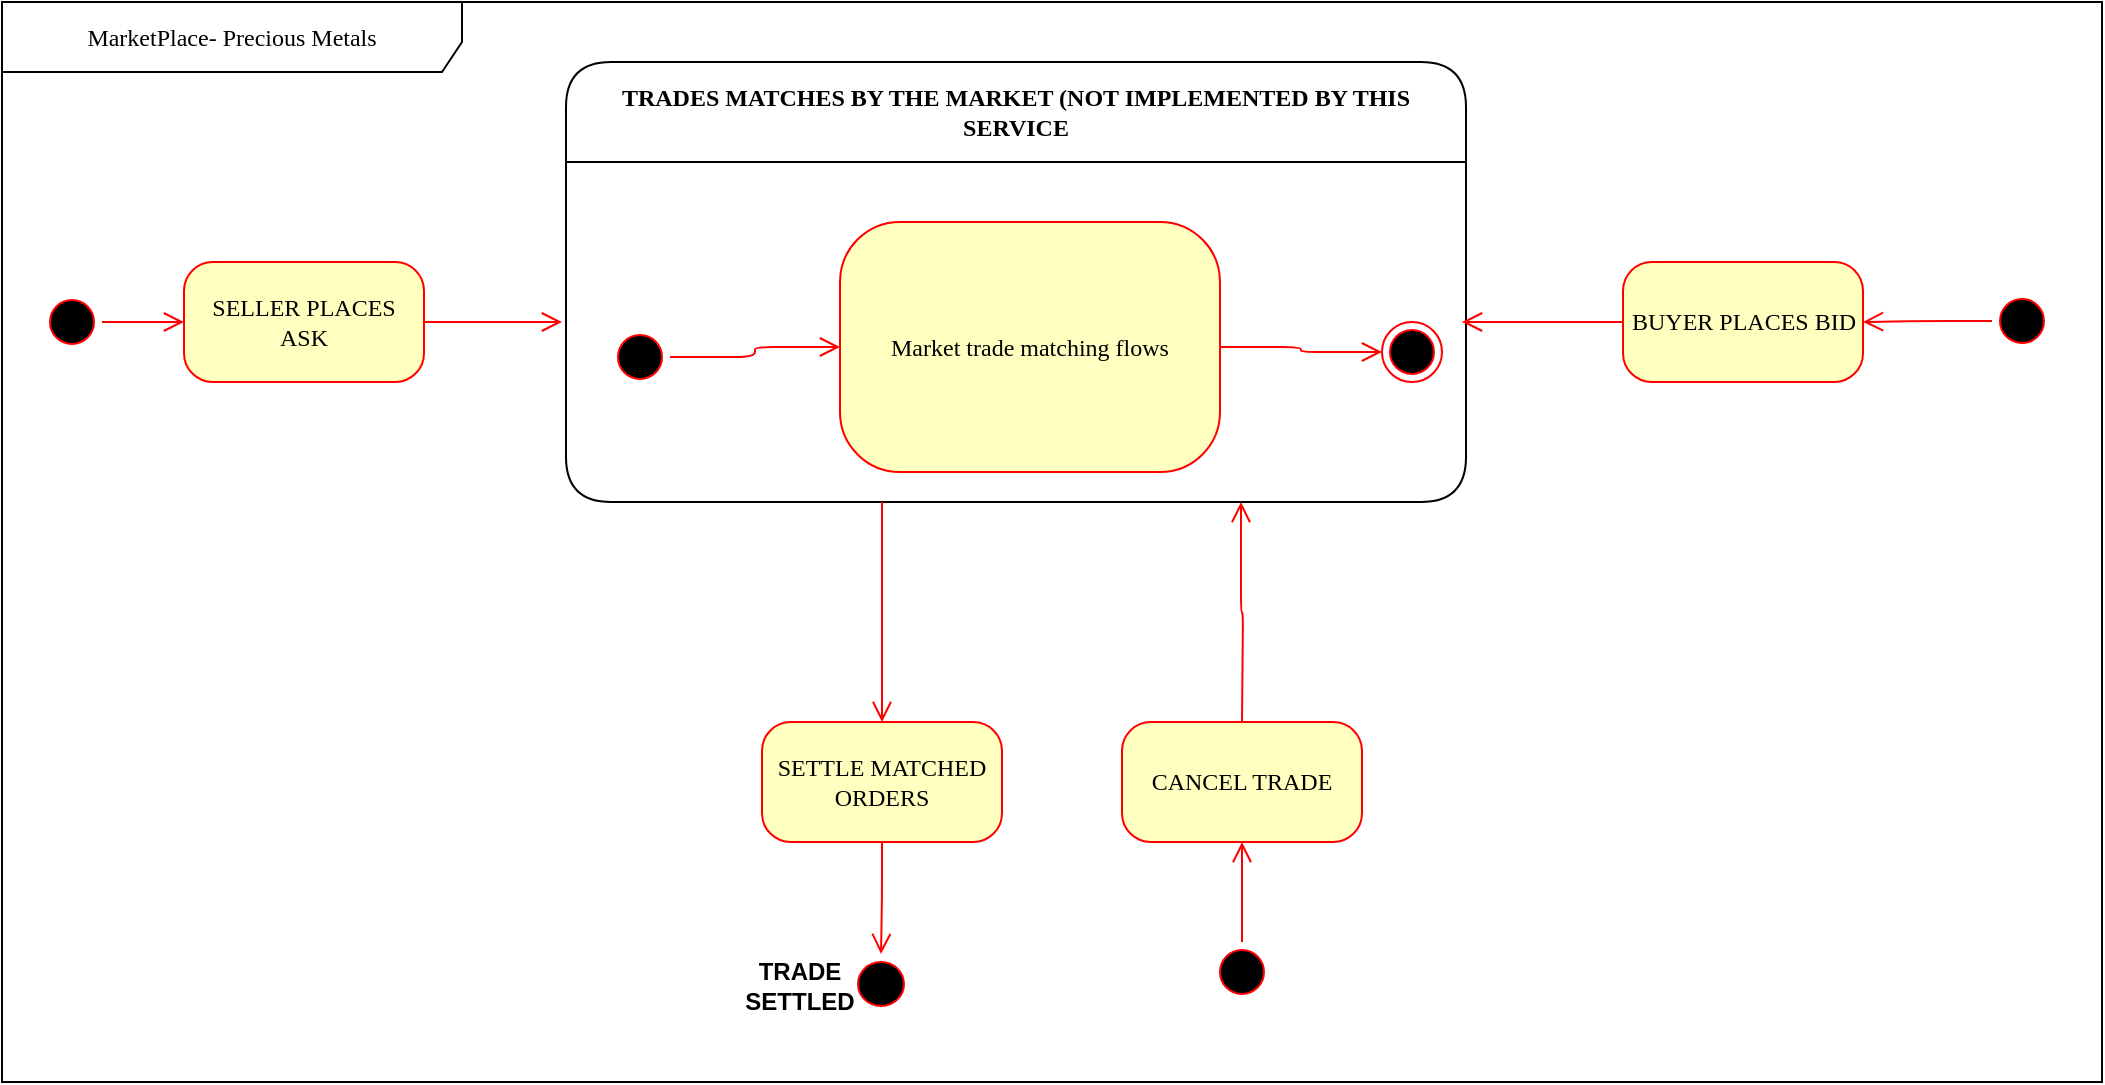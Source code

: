 <mxfile version="10.6.9" type="github"><diagram name="Page-1" id="58cdce13-f638-feb5-8d6f-7d28b1aa9fa0"><mxGraphModel dx="2034" dy="1137" grid="1" gridSize="10" guides="1" tooltips="1" connect="1" arrows="1" fold="1" page="1" pageScale="1" pageWidth="1100" pageHeight="850" background="#ffffff" math="0" shadow="0"><root><mxCell id="0"/><mxCell id="1" parent="0"/><mxCell id="2a3bc250acf0617d-8" value="MarketPlace- Precious Metals" style="shape=umlFrame;whiteSpace=wrap;html=1;rounded=1;shadow=0;comic=0;labelBackgroundColor=none;strokeColor=#000000;strokeWidth=1;fillColor=#ffffff;fontFamily=Verdana;fontSize=12;fontColor=#000000;align=center;width=230;height=35;" parent="1" vertex="1"><mxGeometry x="30" y="30" width="1050" height="540" as="geometry"/></mxCell><mxCell id="382b91b5511bd0f7-1" value="" style="ellipse;html=1;shape=startState;fillColor=#000000;strokeColor=#ff0000;rounded=1;shadow=0;comic=0;labelBackgroundColor=none;fontFamily=Verdana;fontSize=12;fontColor=#000000;align=center;direction=south;" parent="1" vertex="1"><mxGeometry x="1025" y="174.5" width="30" height="30" as="geometry"/></mxCell><mxCell id="382b91b5511bd0f7-5" value="SELLER PLACES ASK" style="rounded=1;whiteSpace=wrap;html=1;arcSize=24;fillColor=#ffffc0;strokeColor=#ff0000;shadow=0;comic=0;labelBackgroundColor=none;fontFamily=Verdana;fontSize=12;fontColor=#000000;align=center;" parent="1" vertex="1"><mxGeometry x="121" y="160" width="120" height="60" as="geometry"/></mxCell><mxCell id="382b91b5511bd0f7-6" value="BUYER PLACES BID" style="rounded=1;whiteSpace=wrap;html=1;arcSize=24;fillColor=#ffffc0;strokeColor=#ff0000;shadow=0;comic=0;labelBackgroundColor=none;fontFamily=Verdana;fontSize=12;fontColor=#000000;align=center;" parent="1" vertex="1"><mxGeometry x="840.5" y="160" width="120" height="60" as="geometry"/></mxCell><mxCell id="2a3bc250acf0617d-9" style="edgeStyle=orthogonalEdgeStyle;html=1;labelBackgroundColor=none;endArrow=open;endSize=8;strokeColor=#ff0000;fontFamily=Verdana;fontSize=12;align=left;" parent="1" source="382b91b5511bd0f7-1" target="382b91b5511bd0f7-6" edge="1"><mxGeometry relative="1" as="geometry"/></mxCell><mxCell id="uxP3fGLa6UIfwp3SBVtw-6" value="" style="ellipse;html=1;shape=startState;fillColor=#000000;strokeColor=#ff0000;rounded=1;shadow=0;comic=0;labelBackgroundColor=none;fontFamily=Verdana;fontSize=12;fontColor=#000000;align=center;direction=south;" vertex="1" parent="1"><mxGeometry x="50" y="175" width="30" height="30" as="geometry"/></mxCell><mxCell id="uxP3fGLa6UIfwp3SBVtw-7" style="edgeStyle=orthogonalEdgeStyle;html=1;labelBackgroundColor=none;endArrow=open;endSize=8;strokeColor=#ff0000;fontFamily=Verdana;fontSize=12;align=left;" edge="1" parent="1" source="uxP3fGLa6UIfwp3SBVtw-6" target="382b91b5511bd0f7-5"><mxGeometry relative="1" as="geometry"><mxPoint x="160" y="190" as="targetPoint"/><Array as="points"/></mxGeometry></mxCell><mxCell id="uxP3fGLa6UIfwp3SBVtw-15" value="" style="group" vertex="1" connectable="0" parent="1"><mxGeometry x="312" y="60" width="450" height="220" as="geometry"/></mxCell><mxCell id="2a3bc250acf0617d-7" value="TRADES MATCHES BY THE MARKET (NOT IMPLEMENTED BY THIS SERVICE" style="swimlane;whiteSpace=wrap;html=1;rounded=1;shadow=0;comic=0;labelBackgroundColor=none;strokeColor=#000000;strokeWidth=1;fillColor=#ffffff;fontFamily=Verdana;fontSize=12;fontColor=#000000;align=center;startSize=50;" parent="uxP3fGLa6UIfwp3SBVtw-15" vertex="1"><mxGeometry width="450" height="220" as="geometry"/></mxCell><mxCell id="3cde6dad864a17aa-10" style="edgeStyle=elbowEdgeStyle;html=1;labelBackgroundColor=none;endArrow=open;endSize=8;strokeColor=#ff0000;fontFamily=Verdana;fontSize=12;align=left;entryX=0;entryY=0.5;entryDx=0;entryDy=0;" parent="2a3bc250acf0617d-7" source="382b91b5511bd0f7-8" target="24f968d109e7d6b4-3" edge="1"><mxGeometry relative="1" as="geometry"><mxPoint x="117" y="110" as="targetPoint"/></mxGeometry></mxCell><mxCell id="382b91b5511bd0f7-8" value="Market trade matching flows" style="rounded=1;whiteSpace=wrap;html=1;arcSize=24;fillColor=#ffffc0;strokeColor=#ff0000;shadow=0;comic=0;labelBackgroundColor=none;fontFamily=Verdana;fontSize=12;fontColor=#000000;align=center;" parent="2a3bc250acf0617d-7" vertex="1"><mxGeometry x="137" y="80" width="190" height="125" as="geometry"/></mxCell><mxCell id="24f968d109e7d6b4-3" value="" style="ellipse;html=1;shape=endState;fillColor=#000000;strokeColor=#ff0000;rounded=1;shadow=0;comic=0;labelBackgroundColor=none;fontFamily=Verdana;fontSize=12;fontColor=#000000;align=center;" parent="2a3bc250acf0617d-7" vertex="1"><mxGeometry x="408" y="130" width="30" height="30" as="geometry"/></mxCell><mxCell id="3cde6dad864a17aa-9" style="edgeStyle=elbowEdgeStyle;html=1;labelBackgroundColor=none;endArrow=open;endSize=8;strokeColor=#ff0000;fontFamily=Verdana;fontSize=12;align=left;" parent="2a3bc250acf0617d-7" source="2a3bc250acf0617d-3" target="382b91b5511bd0f7-8" edge="1"><mxGeometry relative="1" as="geometry"/></mxCell><mxCell id="2a3bc250acf0617d-3" value="" style="ellipse;html=1;shape=startState;fillColor=#000000;strokeColor=#ff0000;rounded=1;shadow=0;comic=0;labelBackgroundColor=none;fontFamily=Verdana;fontSize=12;fontColor=#000000;align=center;direction=south;" parent="2a3bc250acf0617d-7" vertex="1"><mxGeometry x="22" y="132.5" width="30" height="30" as="geometry"/></mxCell><mxCell id="uxP3fGLa6UIfwp3SBVtw-18" style="edgeStyle=orthogonalEdgeStyle;html=1;labelBackgroundColor=none;endArrow=open;endSize=8;strokeColor=#ff0000;fontFamily=Verdana;fontSize=12;align=left;exitX=1;exitY=0.5;exitDx=0;exitDy=0;" edge="1" parent="1" source="382b91b5511bd0f7-5"><mxGeometry relative="1" as="geometry"><mxPoint x="310" y="190" as="targetPoint"/><mxPoint x="241" y="244" as="sourcePoint"/><Array as="points"/></mxGeometry></mxCell><mxCell id="uxP3fGLa6UIfwp3SBVtw-19" style="edgeStyle=orthogonalEdgeStyle;html=1;labelBackgroundColor=none;endArrow=open;endSize=8;strokeColor=#ff0000;fontFamily=Verdana;fontSize=12;align=left;exitX=0;exitY=0.5;exitDx=0;exitDy=0;" edge="1" parent="1" source="382b91b5511bd0f7-6"><mxGeometry relative="1" as="geometry"><mxPoint x="1035.008" y="200" as="sourcePoint"/><mxPoint x="760" y="190" as="targetPoint"/></mxGeometry></mxCell><mxCell id="uxP3fGLa6UIfwp3SBVtw-21" style="edgeStyle=orthogonalEdgeStyle;html=1;labelBackgroundColor=none;endArrow=open;endSize=8;strokeColor=#ff0000;fontFamily=Verdana;fontSize=12;align=left;entryX=0.5;entryY=0;entryDx=0;entryDy=0;" edge="1" parent="1"><mxGeometry relative="1" as="geometry"><mxPoint x="470" y="390" as="targetPoint"/><mxPoint x="470" y="280" as="sourcePoint"/><Array as="points"/></mxGeometry></mxCell><mxCell id="uxP3fGLa6UIfwp3SBVtw-23" style="edgeStyle=orthogonalEdgeStyle;html=1;labelBackgroundColor=none;endArrow=open;endSize=8;strokeColor=#ff0000;fontFamily=Verdana;fontSize=12;align=left;exitX=0.75;exitY=1;exitDx=0;exitDy=0;entryX=0.75;entryY=1;entryDx=0;entryDy=0;" edge="1" parent="1" target="2a3bc250acf0617d-7"><mxGeometry relative="1" as="geometry"><mxPoint x="480" y="290" as="targetPoint"/><mxPoint x="650" y="390" as="sourcePoint"/><Array as="points"/></mxGeometry></mxCell><mxCell id="uxP3fGLa6UIfwp3SBVtw-25" value="SETTLE MATCHED ORDERS" style="rounded=1;whiteSpace=wrap;html=1;arcSize=24;fillColor=#ffffc0;strokeColor=#ff0000;shadow=0;comic=0;labelBackgroundColor=none;fontFamily=Verdana;fontSize=12;fontColor=#000000;align=center;" vertex="1" parent="1"><mxGeometry x="410" y="390" width="120" height="60" as="geometry"/></mxCell><mxCell id="uxP3fGLa6UIfwp3SBVtw-26" value="" style="ellipse;html=1;shape=startState;fillColor=#000000;strokeColor=#ff0000;rounded=1;shadow=0;comic=0;labelBackgroundColor=none;fontFamily=Verdana;fontSize=12;fontColor=#000000;align=center;direction=south;" vertex="1" parent="1"><mxGeometry x="454" y="506" width="31" height="30" as="geometry"/></mxCell><mxCell id="uxP3fGLa6UIfwp3SBVtw-28" style="edgeStyle=orthogonalEdgeStyle;html=1;labelBackgroundColor=none;endArrow=open;endSize=8;strokeColor=#ff0000;fontFamily=Verdana;fontSize=12;align=left;exitX=0.5;exitY=1;exitDx=0;exitDy=0;" edge="1" parent="1" source="uxP3fGLa6UIfwp3SBVtw-25" target="uxP3fGLa6UIfwp3SBVtw-26"><mxGeometry relative="1" as="geometry"><mxPoint x="320" y="200" as="targetPoint"/><mxPoint x="251" y="200" as="sourcePoint"/><Array as="points"/></mxGeometry></mxCell><mxCell id="uxP3fGLa6UIfwp3SBVtw-29" value="TRADE SETTLED" style="text;html=1;strokeColor=none;fillColor=none;align=center;verticalAlign=middle;whiteSpace=wrap;rounded=0;labelBackgroundColor=none;fontStyle=1" vertex="1" parent="1"><mxGeometry x="384" y="502" width="90" height="40" as="geometry"/></mxCell><mxCell id="uxP3fGLa6UIfwp3SBVtw-30" value="CANCEL TRADE" style="rounded=1;whiteSpace=wrap;html=1;arcSize=24;fillColor=#ffffc0;strokeColor=#ff0000;shadow=0;comic=0;labelBackgroundColor=none;fontFamily=Verdana;fontSize=12;fontColor=#000000;align=center;" vertex="1" parent="1"><mxGeometry x="590" y="390" width="120" height="60" as="geometry"/></mxCell><mxCell id="uxP3fGLa6UIfwp3SBVtw-31" value="" style="ellipse;html=1;shape=startState;fillColor=#000000;strokeColor=#ff0000;rounded=1;shadow=0;comic=0;labelBackgroundColor=none;fontFamily=Verdana;fontSize=12;fontColor=#000000;align=center;direction=south;" vertex="1" parent="1"><mxGeometry x="635" y="500" width="30" height="30" as="geometry"/></mxCell><mxCell id="uxP3fGLa6UIfwp3SBVtw-32" style="edgeStyle=orthogonalEdgeStyle;html=1;labelBackgroundColor=none;endArrow=open;endSize=8;strokeColor=#ff0000;fontFamily=Verdana;fontSize=12;align=left;exitX=0;exitY=0.5;exitDx=0;exitDy=0;entryX=0.5;entryY=1;entryDx=0;entryDy=0;" edge="1" parent="1" source="uxP3fGLa6UIfwp3SBVtw-31" target="uxP3fGLa6UIfwp3SBVtw-30"><mxGeometry relative="1" as="geometry"><mxPoint x="660" y="290" as="targetPoint"/><mxPoint x="660" y="400" as="sourcePoint"/><Array as="points"/></mxGeometry></mxCell></root></mxGraphModel></diagram></mxfile>